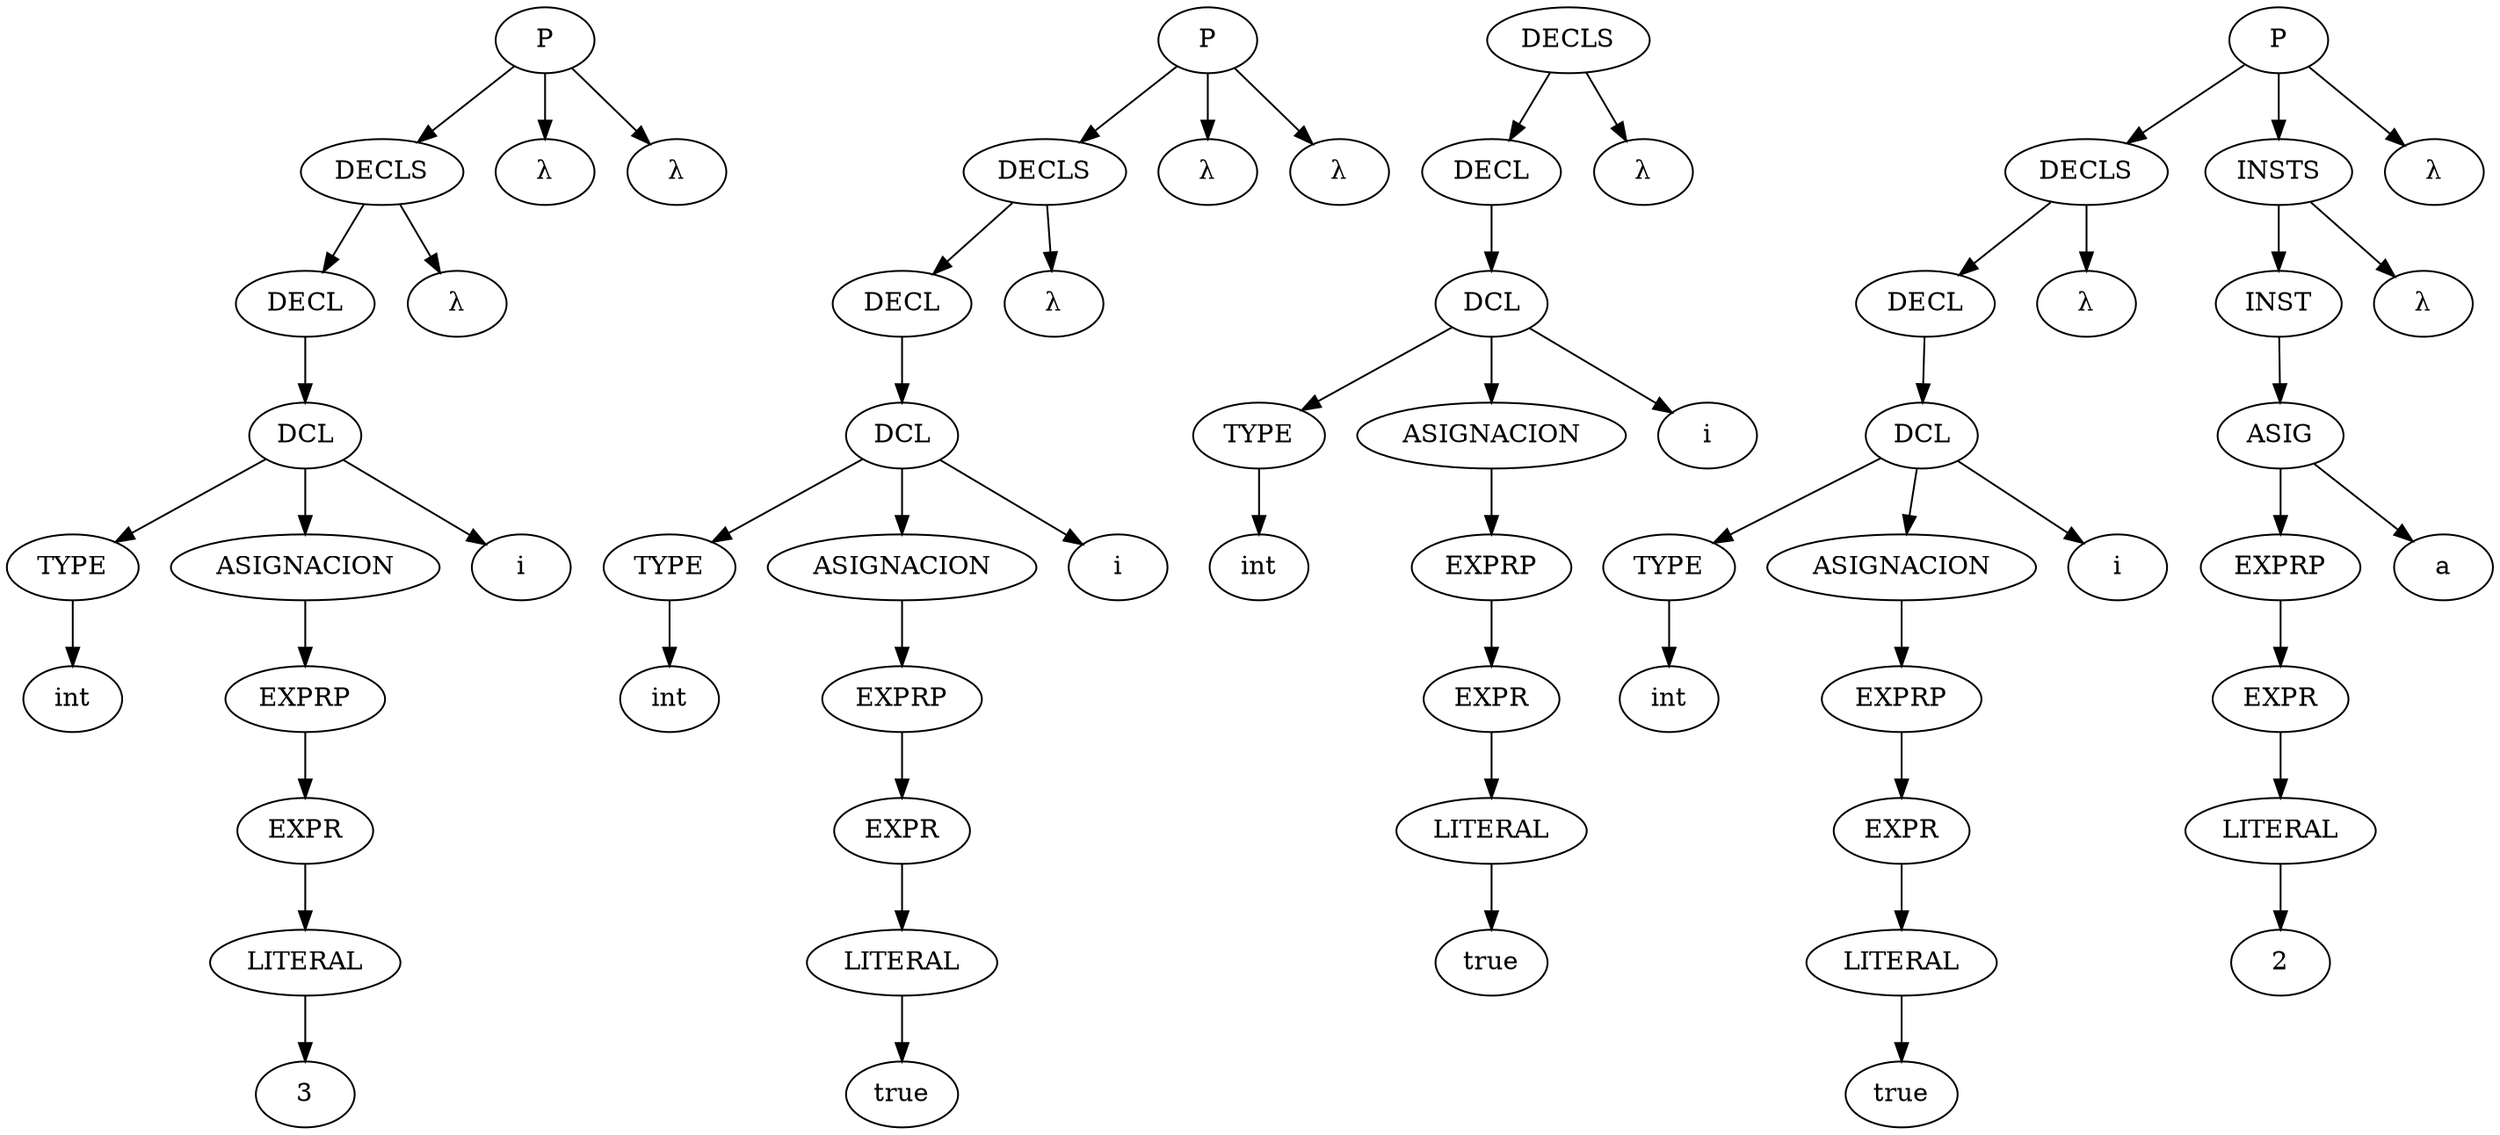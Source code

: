 strict digraph G {
  TYPE0 [ label="TYPE" ];
  int1 [ label="int" ];
  LITERAL2 [ label="LITERAL" ];
  33 [ label="3" ];
  EXPR4 [ label="EXPR" ];
  EXPRP5 [ label="EXPRP" ];
  ASIGNACION6 [ label="ASIGNACION" ];
  DCL7 [ label="DCL" ];
  i8 [ label="i" ];
  DECL9 [ label="DECL" ];
  lambda10 [ label="λ" ];
  DECLS11 [ label="DECLS" ];
  lambda12 [ label="λ" ];
  lambda13 [ label="λ" ];
  P14 [ label="P" ];
  TYPE15 [ label="TYPE" ];
  int16 [ label="int" ];
  LITERAL17 [ label="LITERAL" ];
  true18 [ label="true" ];
  EXPR19 [ label="EXPR" ];
  EXPRP20 [ label="EXPRP" ];
  ASIGNACION21 [ label="ASIGNACION" ];
  DCL22 [ label="DCL" ];
  i23 [ label="i" ];
  DECL24 [ label="DECL" ];
  lambda25 [ label="λ" ];
  DECLS26 [ label="DECLS" ];
  lambda27 [ label="λ" ];
  lambda28 [ label="λ" ];
  P29 [ label="P" ];
  TYPE30 [ label="TYPE" ];
  int31 [ label="int" ];
  LITERAL32 [ label="LITERAL" ];
  true33 [ label="true" ];
  EXPR34 [ label="EXPR" ];
  EXPRP35 [ label="EXPRP" ];
  ASIGNACION36 [ label="ASIGNACION" ];
  DCL37 [ label="DCL" ];
  i38 [ label="i" ];
  DECL39 [ label="DECL" ];
  lambda40 [ label="λ" ];
  DECLS41 [ label="DECLS" ];
  TYPE42 [ label="TYPE" ];
  int43 [ label="int" ];
  LITERAL44 [ label="LITERAL" ];
  true45 [ label="true" ];
  EXPR46 [ label="EXPR" ];
  EXPRP47 [ label="EXPRP" ];
  ASIGNACION48 [ label="ASIGNACION" ];
  DCL49 [ label="DCL" ];
  i50 [ label="i" ];
  DECL51 [ label="DECL" ];
  lambda52 [ label="λ" ];
  DECLS53 [ label="DECLS" ];
  LITERAL54 [ label="LITERAL" ];
  255 [ label="2" ];
  EXPR56 [ label="EXPR" ];
  EXPRP57 [ label="EXPRP" ];
  ASIG58 [ label="ASIG" ];
  a59 [ label="a" ];
  INST60 [ label="INST" ];
  lambda61 [ label="λ" ];
  INSTS62 [ label="INSTS" ];
  lambda63 [ label="λ" ];
  P64 [ label="P" ];
  TYPE0 -> int1;
  LITERAL2 -> 33;
  EXPR4 -> LITERAL2;
  EXPRP5 -> EXPR4;
  ASIGNACION6 -> EXPRP5;
  DCL7 -> TYPE0;
  DCL7 -> i8;
  DCL7 -> ASIGNACION6;
  DECL9 -> DCL7;
  DECLS11 -> DECL9;
  DECLS11 -> lambda10;
  P14 -> DECLS11;
  P14 -> lambda12;
  P14 -> lambda13;
  TYPE15 -> int16;
  LITERAL17 -> true18;
  EXPR19 -> LITERAL17;
  EXPRP20 -> EXPR19;
  ASIGNACION21 -> EXPRP20;
  DCL22 -> TYPE15;
  DCL22 -> i23;
  DCL22 -> ASIGNACION21;
  DECL24 -> DCL22;
  DECLS26 -> DECL24;
  DECLS26 -> lambda25;
  P29 -> DECLS26;
  P29 -> lambda27;
  P29 -> lambda28;
  TYPE30 -> int31;
  LITERAL32 -> true33;
  EXPR34 -> LITERAL32;
  EXPRP35 -> EXPR34;
  ASIGNACION36 -> EXPRP35;
  DCL37 -> TYPE30;
  DCL37 -> i38;
  DCL37 -> ASIGNACION36;
  DECL39 -> DCL37;
  DECLS41 -> DECL39;
  DECLS41 -> lambda40;
  TYPE42 -> int43;
  LITERAL44 -> true45;
  EXPR46 -> LITERAL44;
  EXPRP47 -> EXPR46;
  ASIGNACION48 -> EXPRP47;
  DCL49 -> TYPE42;
  DCL49 -> i50;
  DCL49 -> ASIGNACION48;
  DECL51 -> DCL49;
  DECLS53 -> DECL51;
  DECLS53 -> lambda52;
  LITERAL54 -> 255;
  EXPR56 -> LITERAL54;
  EXPRP57 -> EXPR56;
  ASIG58 -> a59;
  ASIG58 -> EXPRP57;
  INST60 -> ASIG58;
  INSTS62 -> INST60;
  INSTS62 -> lambda61;
  P64 -> DECLS53;
  P64 -> INSTS62;
  P64 -> lambda63;
}
